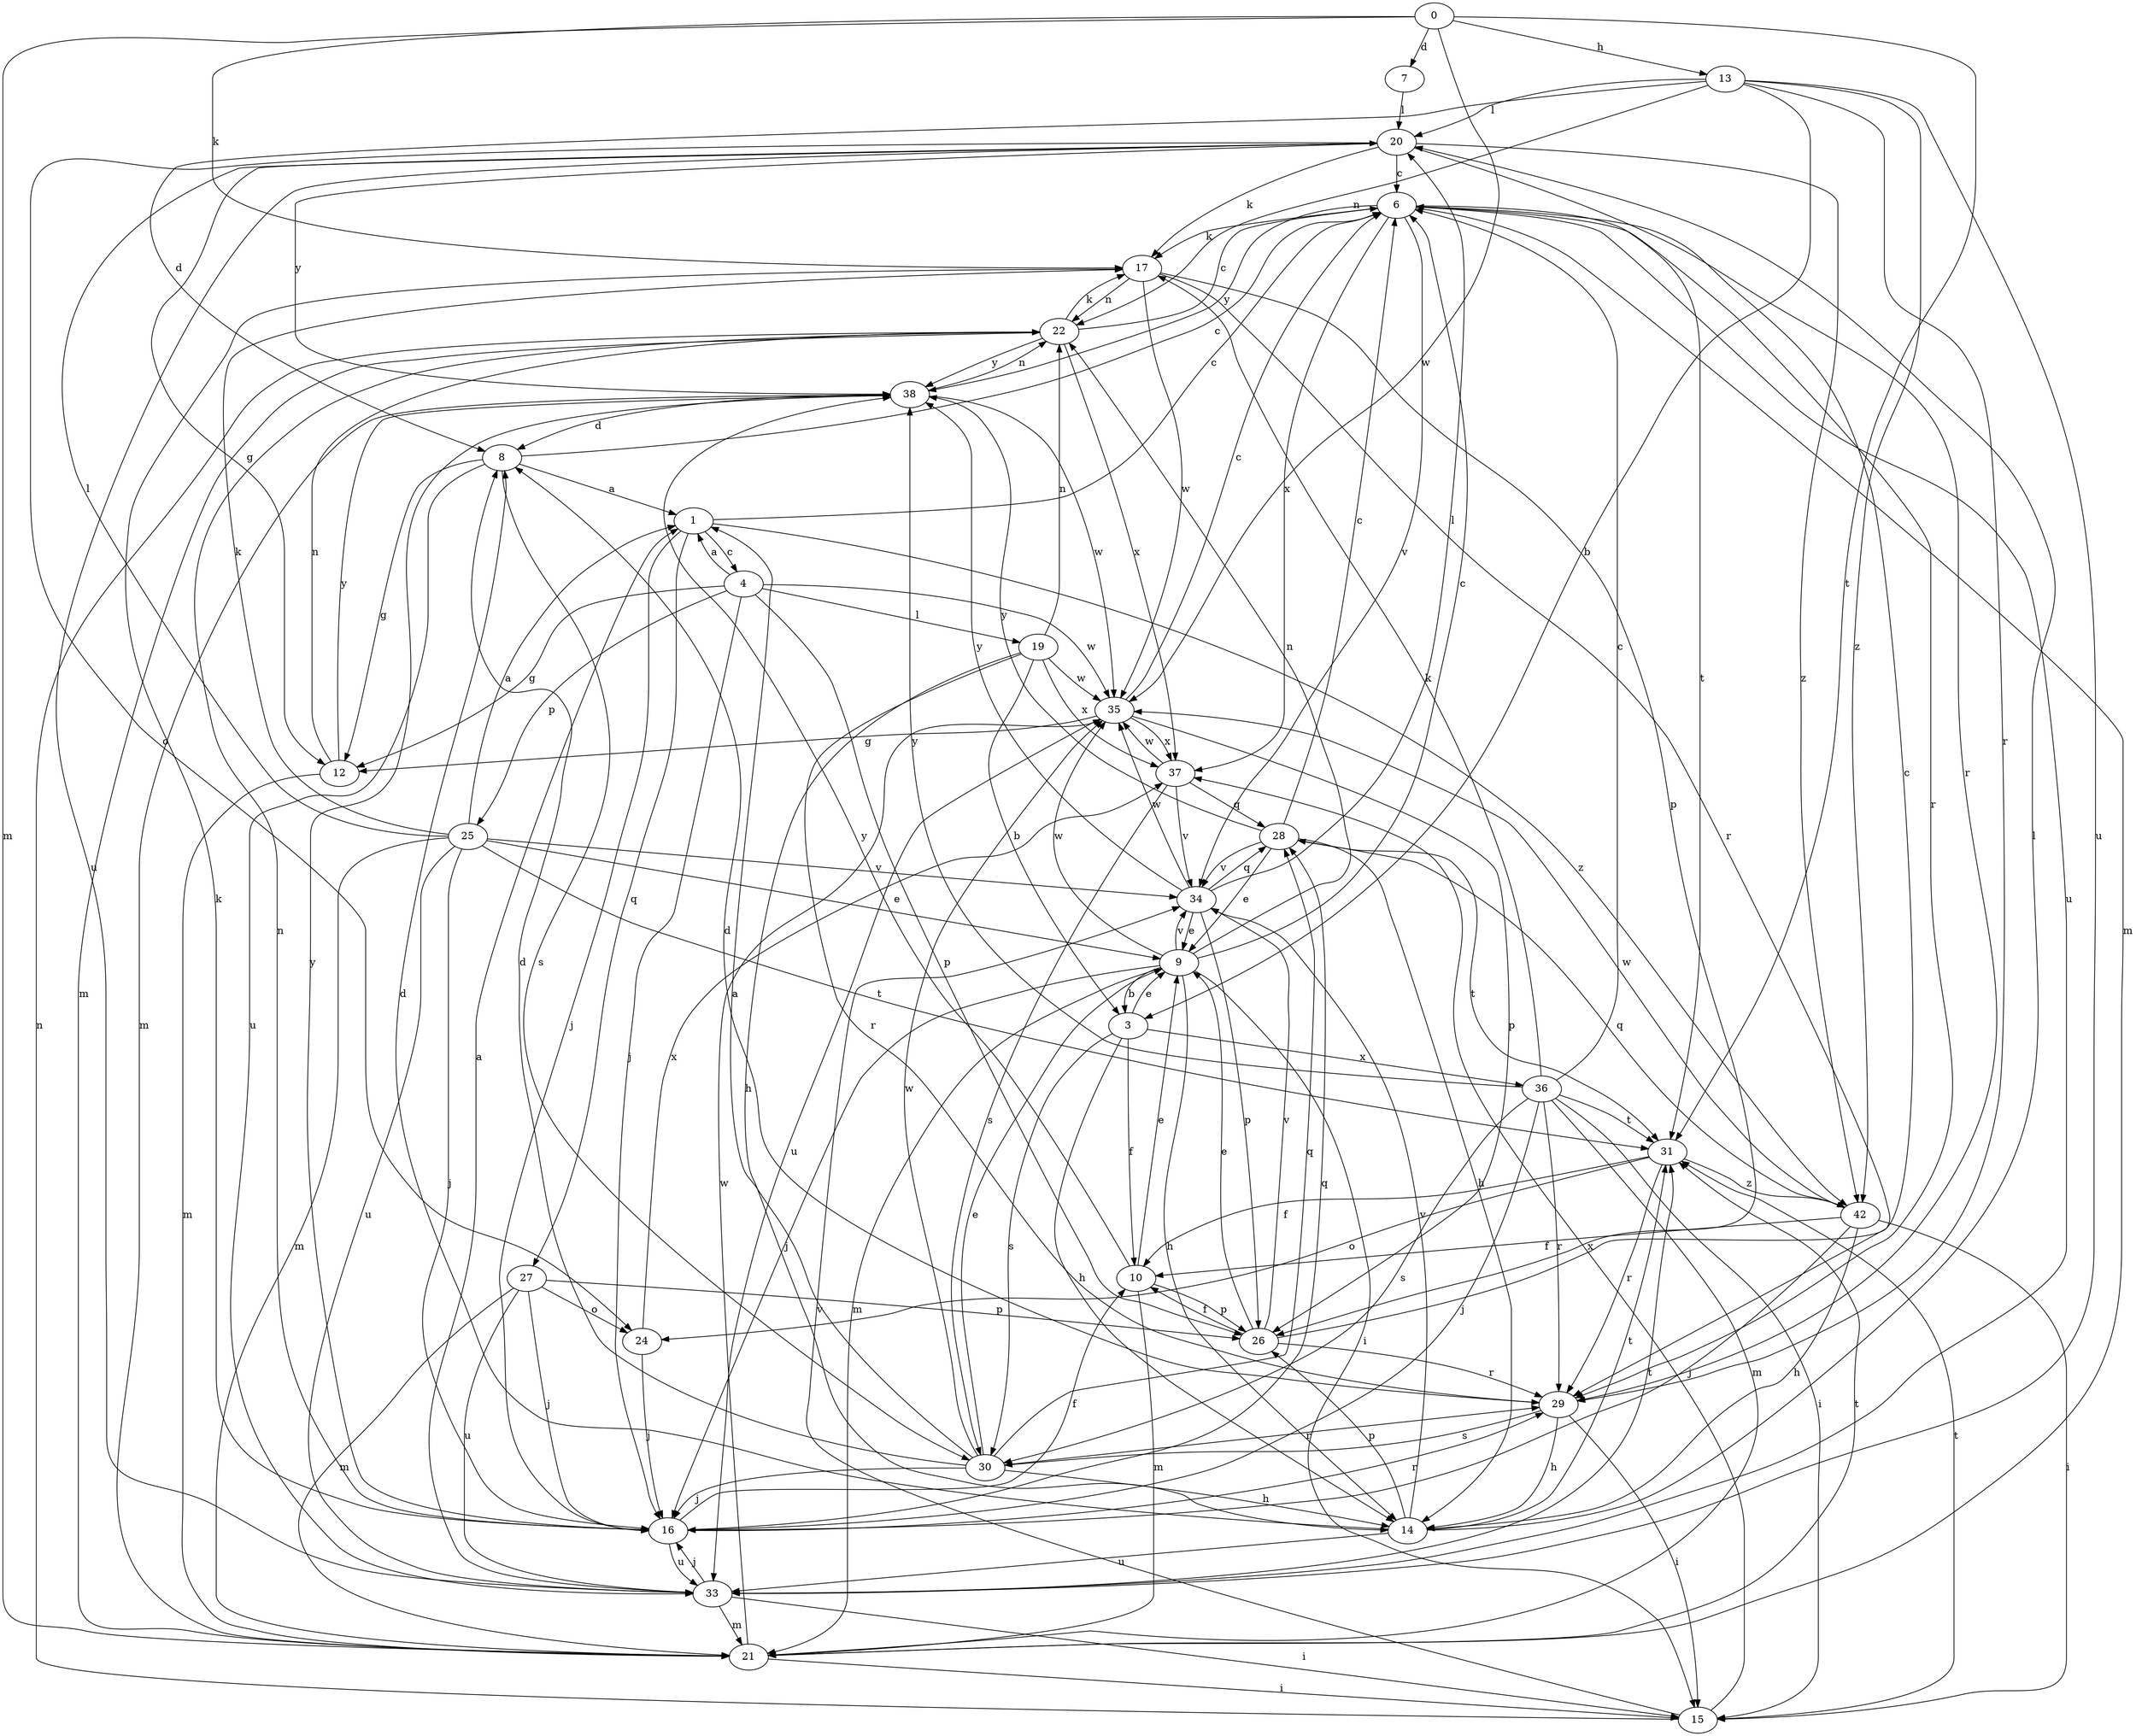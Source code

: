strict digraph  {
0;
1;
3;
4;
6;
7;
8;
9;
10;
12;
13;
14;
15;
16;
17;
19;
20;
21;
22;
24;
25;
26;
27;
28;
29;
30;
31;
33;
34;
35;
36;
37;
38;
42;
0 -> 7  [label=d];
0 -> 13  [label=h];
0 -> 17  [label=k];
0 -> 21  [label=m];
0 -> 31  [label=t];
0 -> 35  [label=w];
1 -> 4  [label=c];
1 -> 6  [label=c];
1 -> 16  [label=j];
1 -> 27  [label=q];
1 -> 42  [label=z];
3 -> 9  [label=e];
3 -> 10  [label=f];
3 -> 14  [label=h];
3 -> 30  [label=s];
3 -> 36  [label=x];
4 -> 1  [label=a];
4 -> 12  [label=g];
4 -> 16  [label=j];
4 -> 19  [label=l];
4 -> 25  [label=p];
4 -> 26  [label=p];
4 -> 35  [label=w];
6 -> 17  [label=k];
6 -> 21  [label=m];
6 -> 29  [label=r];
6 -> 31  [label=t];
6 -> 33  [label=u];
6 -> 34  [label=v];
6 -> 37  [label=x];
6 -> 38  [label=y];
7 -> 20  [label=l];
8 -> 1  [label=a];
8 -> 6  [label=c];
8 -> 12  [label=g];
8 -> 30  [label=s];
8 -> 33  [label=u];
9 -> 3  [label=b];
9 -> 6  [label=c];
9 -> 14  [label=h];
9 -> 15  [label=i];
9 -> 16  [label=j];
9 -> 21  [label=m];
9 -> 22  [label=n];
9 -> 34  [label=v];
9 -> 35  [label=w];
10 -> 9  [label=e];
10 -> 21  [label=m];
10 -> 26  [label=p];
10 -> 38  [label=y];
12 -> 21  [label=m];
12 -> 22  [label=n];
12 -> 38  [label=y];
13 -> 3  [label=b];
13 -> 8  [label=d];
13 -> 20  [label=l];
13 -> 22  [label=n];
13 -> 29  [label=r];
13 -> 33  [label=u];
13 -> 42  [label=z];
14 -> 8  [label=d];
14 -> 20  [label=l];
14 -> 26  [label=p];
14 -> 31  [label=t];
14 -> 33  [label=u];
14 -> 34  [label=v];
15 -> 22  [label=n];
15 -> 31  [label=t];
15 -> 34  [label=v];
15 -> 37  [label=x];
16 -> 10  [label=f];
16 -> 17  [label=k];
16 -> 22  [label=n];
16 -> 28  [label=q];
16 -> 29  [label=r];
16 -> 33  [label=u];
16 -> 38  [label=y];
17 -> 22  [label=n];
17 -> 26  [label=p];
17 -> 29  [label=r];
17 -> 35  [label=w];
19 -> 3  [label=b];
19 -> 14  [label=h];
19 -> 22  [label=n];
19 -> 29  [label=r];
19 -> 35  [label=w];
19 -> 37  [label=x];
20 -> 6  [label=c];
20 -> 12  [label=g];
20 -> 17  [label=k];
20 -> 24  [label=o];
20 -> 29  [label=r];
20 -> 33  [label=u];
20 -> 38  [label=y];
20 -> 42  [label=z];
21 -> 15  [label=i];
21 -> 31  [label=t];
21 -> 35  [label=w];
22 -> 6  [label=c];
22 -> 17  [label=k];
22 -> 21  [label=m];
22 -> 37  [label=x];
22 -> 38  [label=y];
24 -> 16  [label=j];
24 -> 37  [label=x];
25 -> 1  [label=a];
25 -> 9  [label=e];
25 -> 16  [label=j];
25 -> 17  [label=k];
25 -> 20  [label=l];
25 -> 21  [label=m];
25 -> 31  [label=t];
25 -> 33  [label=u];
25 -> 34  [label=v];
26 -> 6  [label=c];
26 -> 9  [label=e];
26 -> 10  [label=f];
26 -> 29  [label=r];
26 -> 34  [label=v];
27 -> 16  [label=j];
27 -> 21  [label=m];
27 -> 24  [label=o];
27 -> 26  [label=p];
27 -> 33  [label=u];
28 -> 6  [label=c];
28 -> 9  [label=e];
28 -> 14  [label=h];
28 -> 31  [label=t];
28 -> 34  [label=v];
28 -> 38  [label=y];
29 -> 8  [label=d];
29 -> 14  [label=h];
29 -> 15  [label=i];
29 -> 30  [label=s];
30 -> 1  [label=a];
30 -> 8  [label=d];
30 -> 9  [label=e];
30 -> 14  [label=h];
30 -> 16  [label=j];
30 -> 28  [label=q];
30 -> 29  [label=r];
30 -> 35  [label=w];
31 -> 10  [label=f];
31 -> 24  [label=o];
31 -> 29  [label=r];
31 -> 42  [label=z];
33 -> 1  [label=a];
33 -> 15  [label=i];
33 -> 16  [label=j];
33 -> 21  [label=m];
33 -> 31  [label=t];
34 -> 9  [label=e];
34 -> 20  [label=l];
34 -> 26  [label=p];
34 -> 28  [label=q];
34 -> 35  [label=w];
34 -> 38  [label=y];
35 -> 6  [label=c];
35 -> 12  [label=g];
35 -> 26  [label=p];
35 -> 33  [label=u];
35 -> 37  [label=x];
36 -> 6  [label=c];
36 -> 15  [label=i];
36 -> 16  [label=j];
36 -> 17  [label=k];
36 -> 21  [label=m];
36 -> 29  [label=r];
36 -> 30  [label=s];
36 -> 31  [label=t];
36 -> 38  [label=y];
37 -> 28  [label=q];
37 -> 30  [label=s];
37 -> 34  [label=v];
37 -> 35  [label=w];
38 -> 8  [label=d];
38 -> 21  [label=m];
38 -> 22  [label=n];
38 -> 35  [label=w];
42 -> 10  [label=f];
42 -> 14  [label=h];
42 -> 15  [label=i];
42 -> 16  [label=j];
42 -> 28  [label=q];
42 -> 35  [label=w];
}
